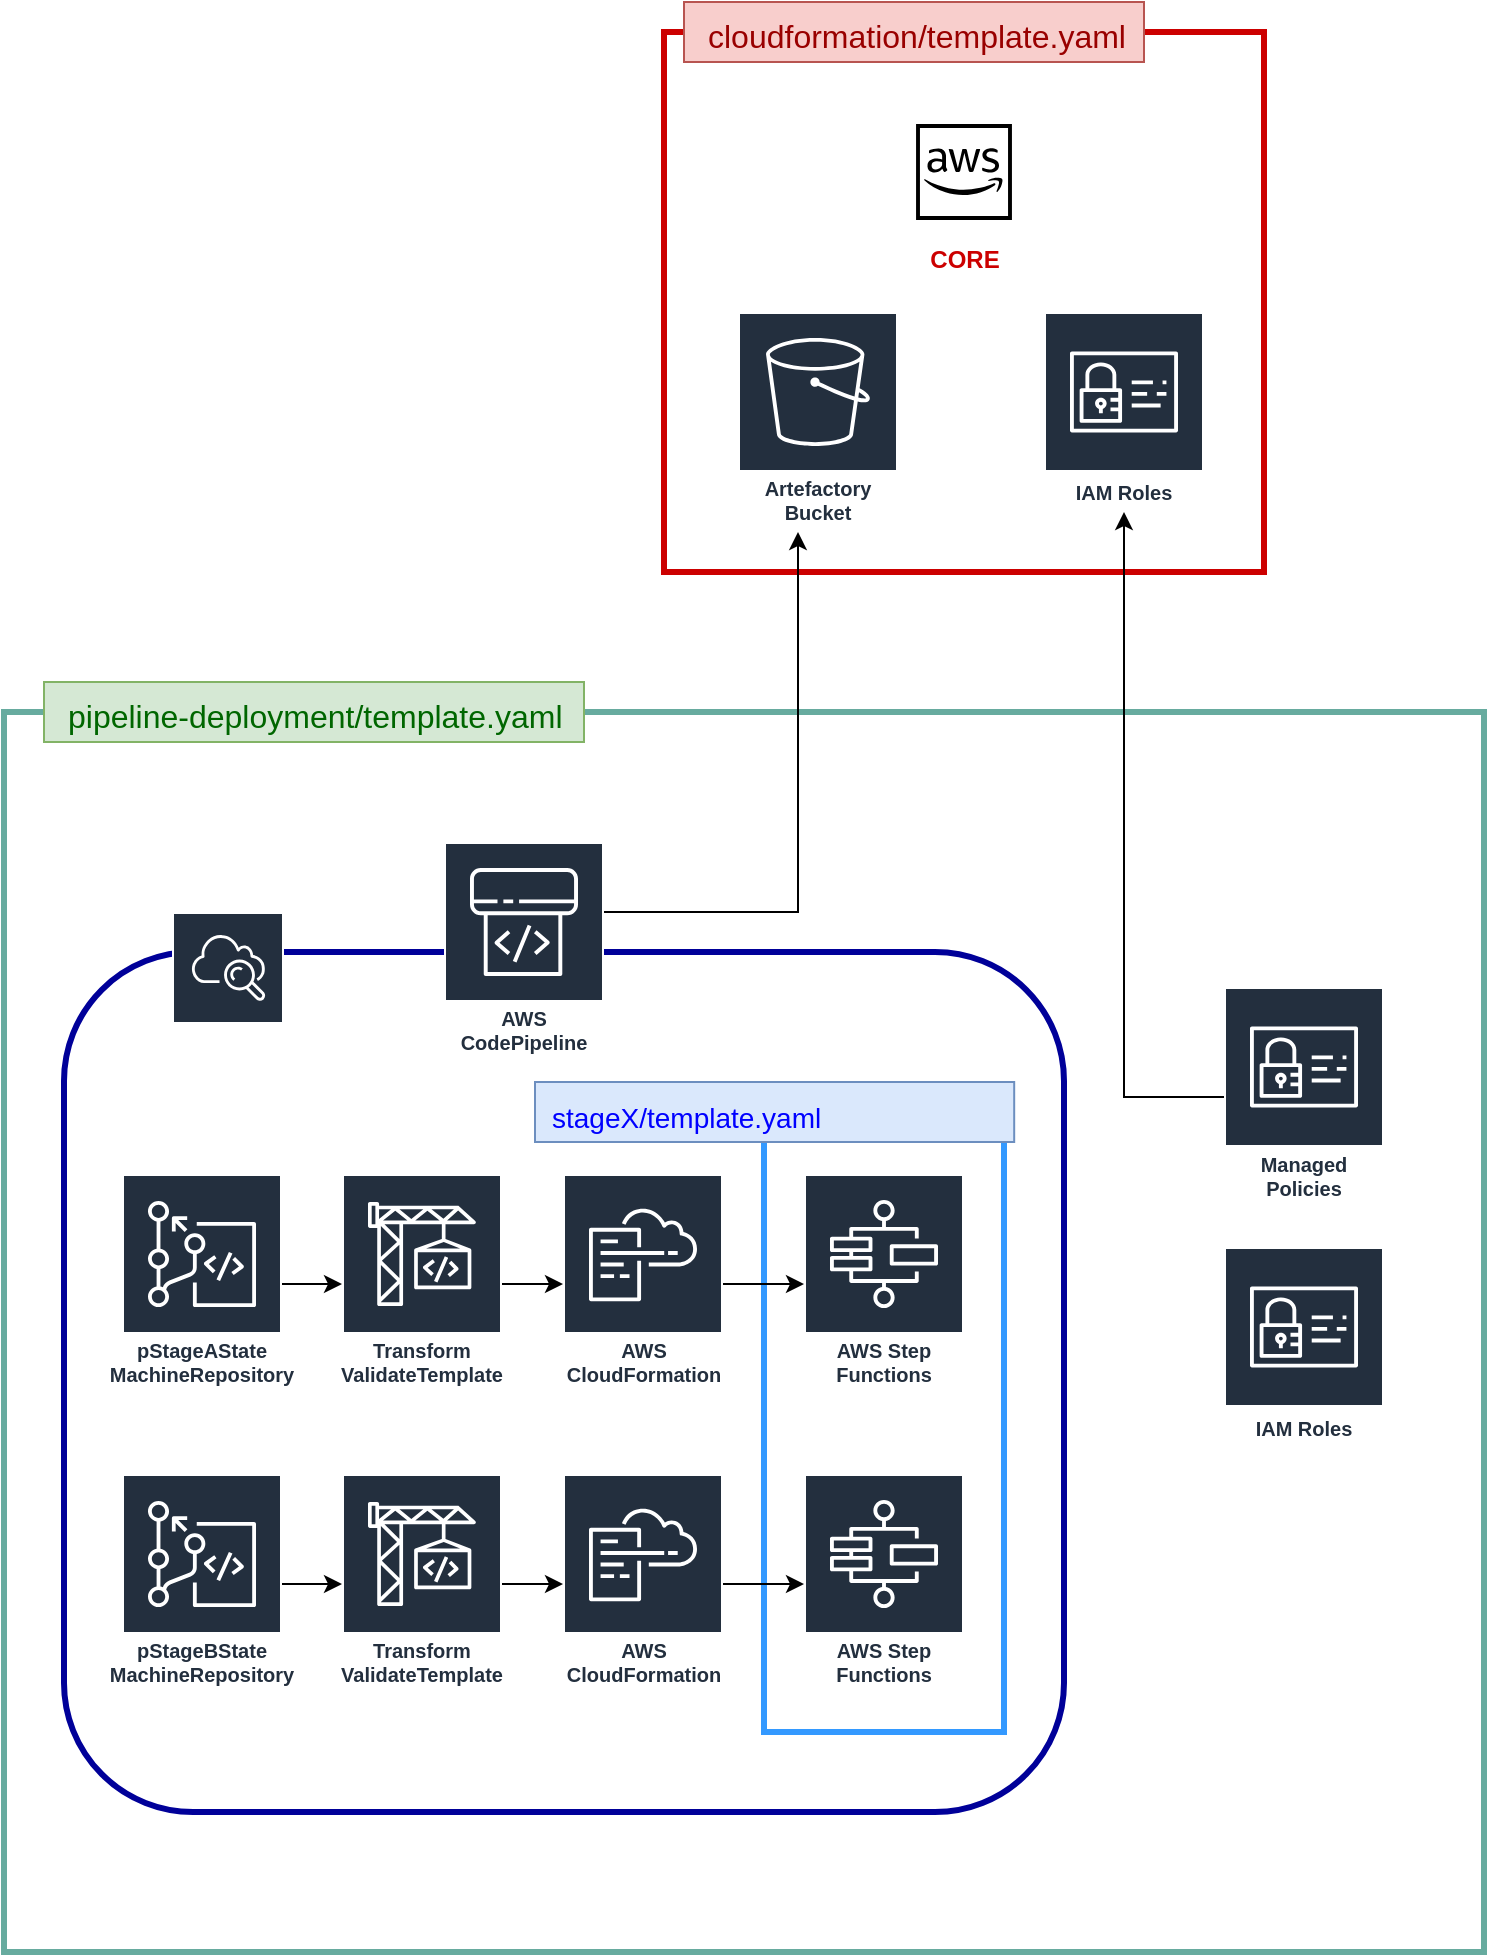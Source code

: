 <mxfile version="12.4.8" type="device"><diagram id="XKTeJFFoaBCD88-BWLTh" name="Page-1"><mxGraphModel dx="946" dy="542" grid="1" gridSize="10" guides="1" tooltips="1" connect="1" arrows="1" fold="1" page="1" pageScale="1" pageWidth="827" pageHeight="1169" math="0" shadow="0"><root><mxCell id="0"/><mxCell id="1" parent="0"/><mxCell id="2C5RwnEAyd_KFpdXvla6-24" value="" style="rounded=0;whiteSpace=wrap;html=1;strokeColor=#67ab9f;strokeWidth=3;" parent="1" vertex="1"><mxGeometry x="20" y="500" width="740" height="620" as="geometry"/></mxCell><mxCell id="2C5RwnEAyd_KFpdXvla6-23" value="" style="rounded=1;whiteSpace=wrap;html=1;strokeColor=#000099;strokeWidth=3;" parent="1" vertex="1"><mxGeometry x="50" y="620" width="500" height="430" as="geometry"/></mxCell><mxCell id="2C5RwnEAyd_KFpdXvla6-43" value="" style="rounded=0;whiteSpace=wrap;html=1;strokeColor=#3399ff;strokeWidth=3;fillColor=none;fontSize=16;" parent="1" vertex="1"><mxGeometry x="400" y="690" width="120" height="320" as="geometry"/></mxCell><mxCell id="2C5RwnEAyd_KFpdXvla6-4" value="" style="rounded=0;whiteSpace=wrap;html=1;strokeWidth=3;strokeColor=#cc0000;" parent="1" vertex="1"><mxGeometry x="350" y="160" width="300" height="270" as="geometry"/></mxCell><mxCell id="2C5RwnEAyd_KFpdXvla6-20" style="edgeStyle=orthogonalEdgeStyle;rounded=0;orthogonalLoop=1;jettySize=auto;html=1;" parent="1" source="2C5RwnEAyd_KFpdXvla6-3" target="2C5RwnEAyd_KFpdXvla6-8" edge="1"><mxGeometry relative="1" as="geometry"/></mxCell><mxCell id="2C5RwnEAyd_KFpdXvla6-3" value="Managed Policies" style="outlineConnect=0;fontColor=#232F3E;gradientColor=none;strokeColor=#ffffff;fillColor=#232F3E;dashed=0;verticalLabelPosition=middle;verticalAlign=bottom;align=center;html=1;whiteSpace=wrap;fontSize=10;fontStyle=1;spacing=3;shape=mxgraph.aws4.productIcon;prIcon=mxgraph.aws4.identity_and_access_management;" parent="1" vertex="1"><mxGeometry x="630" y="637.5" width="80" height="110" as="geometry"/></mxCell><mxCell id="2C5RwnEAyd_KFpdXvla6-5" value="&lt;b&gt;&lt;font color=&quot;#cc0000&quot;&gt;CORE&lt;/font&gt;&lt;/b&gt;" style="outlineConnect=0;dashed=0;verticalLabelPosition=bottom;verticalAlign=top;align=center;html=1;fontSize=12;fontStyle=0;aspect=fixed;shape=mxgraph.aws4.resourceIcon;resIcon=mxgraph.aws4.aws_cloud;" parent="1" vertex="1"><mxGeometry x="470" y="200" width="60" height="60" as="geometry"/></mxCell><mxCell id="2C5RwnEAyd_KFpdXvla6-8" value="IAM Roles" style="outlineConnect=0;fontColor=#232F3E;gradientColor=none;strokeColor=#ffffff;fillColor=#232F3E;dashed=0;verticalLabelPosition=middle;verticalAlign=bottom;align=center;html=1;whiteSpace=wrap;fontSize=10;fontStyle=1;spacing=3;shape=mxgraph.aws4.productIcon;prIcon=mxgraph.aws4.identity_and_access_management;" parent="1" vertex="1"><mxGeometry x="540" y="300" width="80" height="100" as="geometry"/></mxCell><mxCell id="2C5RwnEAyd_KFpdXvla6-9" value="Artefactory Bucket" style="outlineConnect=0;fontColor=#232F3E;gradientColor=none;strokeColor=#ffffff;fillColor=#232F3E;dashed=0;verticalLabelPosition=middle;verticalAlign=bottom;align=center;html=1;whiteSpace=wrap;fontSize=10;fontStyle=1;spacing=3;shape=mxgraph.aws4.productIcon;prIcon=mxgraph.aws4.s3;" parent="1" vertex="1"><mxGeometry x="387" y="300" width="80" height="110" as="geometry"/></mxCell><mxCell id="2C5RwnEAyd_KFpdXvla6-10" value="IAM Roles" style="outlineConnect=0;fontColor=#232F3E;gradientColor=none;strokeColor=#ffffff;fillColor=#232F3E;dashed=0;verticalLabelPosition=middle;verticalAlign=bottom;align=center;html=1;whiteSpace=wrap;fontSize=10;fontStyle=1;spacing=3;shape=mxgraph.aws4.productIcon;prIcon=mxgraph.aws4.identity_and_access_management;" parent="1" vertex="1"><mxGeometry x="630" y="767.5" width="80" height="100" as="geometry"/></mxCell><mxCell id="2C5RwnEAyd_KFpdXvla6-21" style="edgeStyle=orthogonalEdgeStyle;rounded=0;orthogonalLoop=1;jettySize=auto;html=1;" parent="1" source="2C5RwnEAyd_KFpdXvla6-11" target="2C5RwnEAyd_KFpdXvla6-9" edge="1"><mxGeometry relative="1" as="geometry"><Array as="points"><mxPoint x="417" y="600"/></Array></mxGeometry></mxCell><mxCell id="2C5RwnEAyd_KFpdXvla6-11" value="AWS CodePipeline" style="outlineConnect=0;fontColor=#232F3E;gradientColor=none;strokeColor=#ffffff;fillColor=#232F3E;dashed=0;verticalLabelPosition=middle;verticalAlign=bottom;align=center;html=1;whiteSpace=wrap;fontSize=10;fontStyle=1;spacing=3;shape=mxgraph.aws4.productIcon;prIcon=mxgraph.aws4.codepipeline;" parent="1" vertex="1"><mxGeometry x="240" y="565" width="80" height="110" as="geometry"/></mxCell><mxCell id="2C5RwnEAyd_KFpdXvla6-49" style="edgeStyle=orthogonalEdgeStyle;rounded=0;orthogonalLoop=1;jettySize=auto;html=1;fontSize=16;" parent="1" source="2C5RwnEAyd_KFpdXvla6-12" target="2C5RwnEAyd_KFpdXvla6-14" edge="1"><mxGeometry relative="1" as="geometry"/></mxCell><mxCell id="2C5RwnEAyd_KFpdXvla6-12" value="pStageAState&lt;br&gt;MachineRepository" style="outlineConnect=0;fontColor=#232F3E;gradientColor=none;strokeColor=#ffffff;fillColor=#232F3E;dashed=0;verticalLabelPosition=middle;verticalAlign=bottom;align=center;html=1;whiteSpace=wrap;fontSize=10;fontStyle=1;spacing=3;shape=mxgraph.aws4.productIcon;prIcon=mxgraph.aws4.codecommit;" parent="1" vertex="1"><mxGeometry x="79" y="731" width="80" height="110" as="geometry"/></mxCell><mxCell id="2C5RwnEAyd_KFpdXvla6-50" style="edgeStyle=orthogonalEdgeStyle;rounded=0;orthogonalLoop=1;jettySize=auto;html=1;fontSize=16;" parent="1" source="2C5RwnEAyd_KFpdXvla6-13" target="2C5RwnEAyd_KFpdXvla6-15" edge="1"><mxGeometry relative="1" as="geometry"/></mxCell><mxCell id="2C5RwnEAyd_KFpdXvla6-13" value="pStageBState&lt;br&gt;MachineRepository" style="outlineConnect=0;fontColor=#232F3E;gradientColor=none;strokeColor=#ffffff;fillColor=#232F3E;dashed=0;verticalLabelPosition=middle;verticalAlign=bottom;align=center;html=1;whiteSpace=wrap;fontSize=10;fontStyle=1;spacing=3;shape=mxgraph.aws4.productIcon;prIcon=mxgraph.aws4.codecommit;" parent="1" vertex="1"><mxGeometry x="79" y="881" width="80" height="110" as="geometry"/></mxCell><mxCell id="2C5RwnEAyd_KFpdXvla6-51" style="edgeStyle=orthogonalEdgeStyle;rounded=0;orthogonalLoop=1;jettySize=auto;html=1;fontSize=16;" parent="1" source="2C5RwnEAyd_KFpdXvla6-14" target="2C5RwnEAyd_KFpdXvla6-16" edge="1"><mxGeometry relative="1" as="geometry"/></mxCell><mxCell id="2C5RwnEAyd_KFpdXvla6-14" value="Transform&lt;br&gt;ValidateTemplate" style="outlineConnect=0;fontColor=#232F3E;gradientColor=none;strokeColor=#ffffff;fillColor=#232F3E;dashed=0;verticalLabelPosition=middle;verticalAlign=bottom;align=center;html=1;whiteSpace=wrap;fontSize=10;fontStyle=1;spacing=3;shape=mxgraph.aws4.productIcon;prIcon=mxgraph.aws4.codebuild;" parent="1" vertex="1"><mxGeometry x="189" y="731" width="80" height="110" as="geometry"/></mxCell><mxCell id="2C5RwnEAyd_KFpdXvla6-52" style="edgeStyle=orthogonalEdgeStyle;rounded=0;orthogonalLoop=1;jettySize=auto;html=1;fontSize=16;" parent="1" source="2C5RwnEAyd_KFpdXvla6-15" target="2C5RwnEAyd_KFpdXvla6-17" edge="1"><mxGeometry relative="1" as="geometry"/></mxCell><mxCell id="2C5RwnEAyd_KFpdXvla6-15" value="Transform&lt;br&gt;ValidateTemplate" style="outlineConnect=0;fontColor=#232F3E;gradientColor=none;strokeColor=#ffffff;fillColor=#232F3E;dashed=0;verticalLabelPosition=middle;verticalAlign=bottom;align=center;html=1;whiteSpace=wrap;fontSize=10;fontStyle=1;spacing=3;shape=mxgraph.aws4.productIcon;prIcon=mxgraph.aws4.codebuild;" parent="1" vertex="1"><mxGeometry x="189" y="881" width="80" height="110" as="geometry"/></mxCell><mxCell id="2C5RwnEAyd_KFpdXvla6-16" value="AWS CloudFormation" style="outlineConnect=0;fontColor=#232F3E;gradientColor=none;strokeColor=#ffffff;fillColor=#232F3E;dashed=0;verticalLabelPosition=middle;verticalAlign=bottom;align=center;html=1;whiteSpace=wrap;fontSize=10;fontStyle=1;spacing=3;shape=mxgraph.aws4.productIcon;prIcon=mxgraph.aws4.cloudformation;" parent="1" vertex="1"><mxGeometry x="299.5" y="731" width="80" height="110" as="geometry"/></mxCell><mxCell id="2C5RwnEAyd_KFpdXvla6-17" value="AWS CloudFormation" style="outlineConnect=0;fontColor=#232F3E;gradientColor=none;strokeColor=#ffffff;fillColor=#232F3E;dashed=0;verticalLabelPosition=middle;verticalAlign=bottom;align=center;html=1;whiteSpace=wrap;fontSize=10;fontStyle=1;spacing=3;shape=mxgraph.aws4.productIcon;prIcon=mxgraph.aws4.cloudformation;" parent="1" vertex="1"><mxGeometry x="299.5" y="881" width="80" height="110" as="geometry"/></mxCell><mxCell id="2C5RwnEAyd_KFpdXvla6-18" value="AWS Step Functions" style="outlineConnect=0;fontColor=#232F3E;gradientColor=none;strokeColor=#ffffff;fillColor=#232F3E;dashed=0;verticalLabelPosition=middle;verticalAlign=bottom;align=center;html=1;whiteSpace=wrap;fontSize=10;fontStyle=1;spacing=3;shape=mxgraph.aws4.productIcon;prIcon=mxgraph.aws4.step_functions;" parent="1" vertex="1"><mxGeometry x="420" y="731" width="80" height="110" as="geometry"/></mxCell><mxCell id="2C5RwnEAyd_KFpdXvla6-19" value="AWS Step Functions" style="outlineConnect=0;fontColor=#232F3E;gradientColor=none;strokeColor=#ffffff;fillColor=#232F3E;dashed=0;verticalLabelPosition=middle;verticalAlign=bottom;align=center;html=1;whiteSpace=wrap;fontSize=10;fontStyle=1;spacing=3;shape=mxgraph.aws4.productIcon;prIcon=mxgraph.aws4.step_functions;" parent="1" vertex="1"><mxGeometry x="420" y="881" width="80" height="110" as="geometry"/></mxCell><mxCell id="2C5RwnEAyd_KFpdXvla6-28" value="" style="outlineConnect=0;fontColor=#232F3E;gradientColor=none;strokeColor=#ffffff;fillColor=#232F3E;dashed=0;verticalLabelPosition=middle;verticalAlign=bottom;align=center;html=1;whiteSpace=wrap;fontSize=10;fontStyle=1;spacing=3;shape=mxgraph.aws4.productIcon;prIcon=mxgraph.aws4.cloudwatch;" parent="1" vertex="1"><mxGeometry x="104" y="600" width="56" height="75" as="geometry"/></mxCell><mxCell id="2C5RwnEAyd_KFpdXvla6-37" value="" style="group" parent="1" vertex="1" connectable="0"><mxGeometry x="360" y="145" width="280" height="30" as="geometry"/></mxCell><mxCell id="2C5RwnEAyd_KFpdXvla6-35" value="" style="group;fillColor=#f8cecc;strokeColor=#b85450;" parent="2C5RwnEAyd_KFpdXvla6-37" vertex="1" connectable="0"><mxGeometry width="230" height="30" as="geometry"/></mxCell><mxCell id="2C5RwnEAyd_KFpdXvla6-31" value="&lt;font color=&quot;#990000&quot;&gt;cloudformation/template.yaml&lt;/font&gt;" style="text;html=1;resizable=0;points=[];autosize=1;align=left;verticalAlign=top;spacingTop=-4;fontSize=16;fillColor=none;strokeColor=none;" parent="2C5RwnEAyd_KFpdXvla6-37" vertex="1"><mxGeometry x="10.081" y="5" width="220" height="20" as="geometry"/></mxCell><mxCell id="2C5RwnEAyd_KFpdXvla6-39" value="" style="group;fillColor=#d5e8d4;strokeColor=#82b366;" parent="1" vertex="1" connectable="0"><mxGeometry x="40" y="485" width="270" height="30" as="geometry"/></mxCell><mxCell id="2C5RwnEAyd_KFpdXvla6-40" value="&lt;font color=&quot;#006600&quot;&gt;pipeline-deployment/template.yaml&lt;/font&gt;" style="text;html=1;resizable=0;points=[];autosize=1;align=left;verticalAlign=top;spacingTop=-4;fontSize=16;fillColor=none;strokeColor=none;" parent="1" vertex="1"><mxGeometry x="49.98" y="490" width="260" height="20" as="geometry"/></mxCell><mxCell id="2C5RwnEAyd_KFpdXvla6-48" value="" style="group" parent="1" vertex="1" connectable="0"><mxGeometry x="285.5" y="685" width="256.126" height="30" as="geometry"/></mxCell><mxCell id="2C5RwnEAyd_KFpdXvla6-46" value="" style="group;fillColor=#dae8fc;strokeColor=#6c8ebf;" parent="2C5RwnEAyd_KFpdXvla6-48" vertex="1" connectable="0"><mxGeometry width="239.593" height="30" as="geometry"/></mxCell><mxCell id="2C5RwnEAyd_KFpdXvla6-47" value="&lt;font style=&quot;font-size: 14px&quot; color=&quot;#0000ff&quot;&gt;stageX/template.yaml&lt;/font&gt;" style="text;html=1;resizable=0;points=[];autosize=1;align=left;verticalAlign=top;spacingTop=-4;fontSize=16;fillColor=none;strokeColor=none;container=1;" parent="2C5RwnEAyd_KFpdXvla6-48" vertex="1"><mxGeometry x="6.126" y="5" width="170" height="20" as="geometry"><mxRectangle x="6.126" y="5" width="250" height="20" as="alternateBounds"/></mxGeometry></mxCell><mxCell id="2C5RwnEAyd_KFpdXvla6-56" style="edgeStyle=orthogonalEdgeStyle;rounded=0;orthogonalLoop=1;jettySize=auto;html=1;fontSize=16;" parent="1" source="2C5RwnEAyd_KFpdXvla6-16" target="2C5RwnEAyd_KFpdXvla6-18" edge="1"><mxGeometry relative="1" as="geometry"><mxPoint x="299" y="795.857" as="sourcePoint"/><mxPoint x="329" y="795.857" as="targetPoint"/></mxGeometry></mxCell><mxCell id="2C5RwnEAyd_KFpdXvla6-57" style="edgeStyle=orthogonalEdgeStyle;rounded=0;orthogonalLoop=1;jettySize=auto;html=1;fontSize=16;" parent="1" source="2C5RwnEAyd_KFpdXvla6-17" target="2C5RwnEAyd_KFpdXvla6-19" edge="1"><mxGeometry relative="1" as="geometry"><mxPoint x="179" y="805.857" as="sourcePoint"/><mxPoint x="209" y="805.857" as="targetPoint"/></mxGeometry></mxCell></root></mxGraphModel></diagram></mxfile>